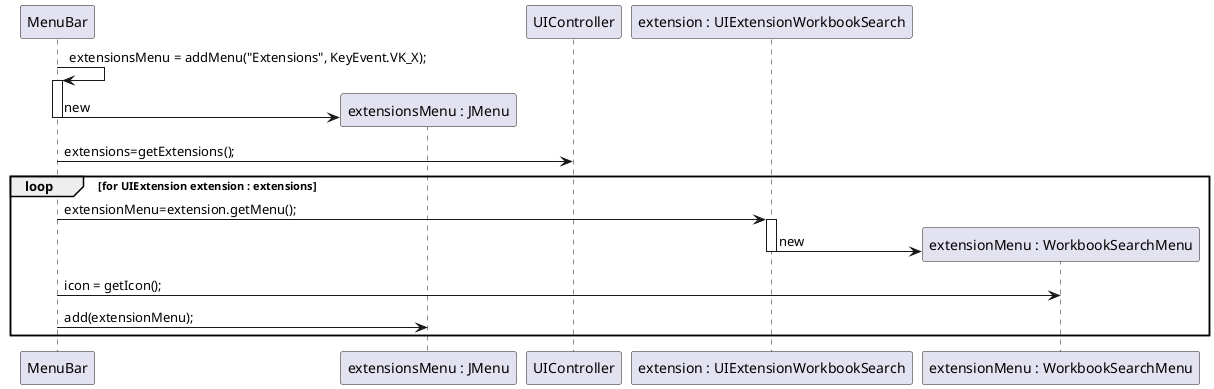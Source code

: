   @startuml doc-files/ipc_3.1_extension_image3.png
  participant MenuBar as MB
  participant "extensionsMenu : JMenu" as extensionsMenu
  participant UIController as UIC
  participant "extension : UIExtensionWorkbookSearch" as UIE
  participant "extensionMenu : WorkbookSearchMenu" as EM
  MB -> MB : extensionsMenu = addMenu("Extensions", KeyEvent.VK_X);
  activate MB
    create extensionsMenu
    MB -> extensionsMenu : new
  deactivate MB
  MB -> UIC : extensions=getExtensions();
  loop for UIExtension extension : extensions
    MB -> UIE : extensionMenu=extension.getMenu();
    activate UIE
  	create EM
  	UIE -> EM : new
    deactivate UIE
    MB -> EM : icon = getIcon();
    MB -> extensionsMenu : add(extensionMenu);
  end
  @enduml